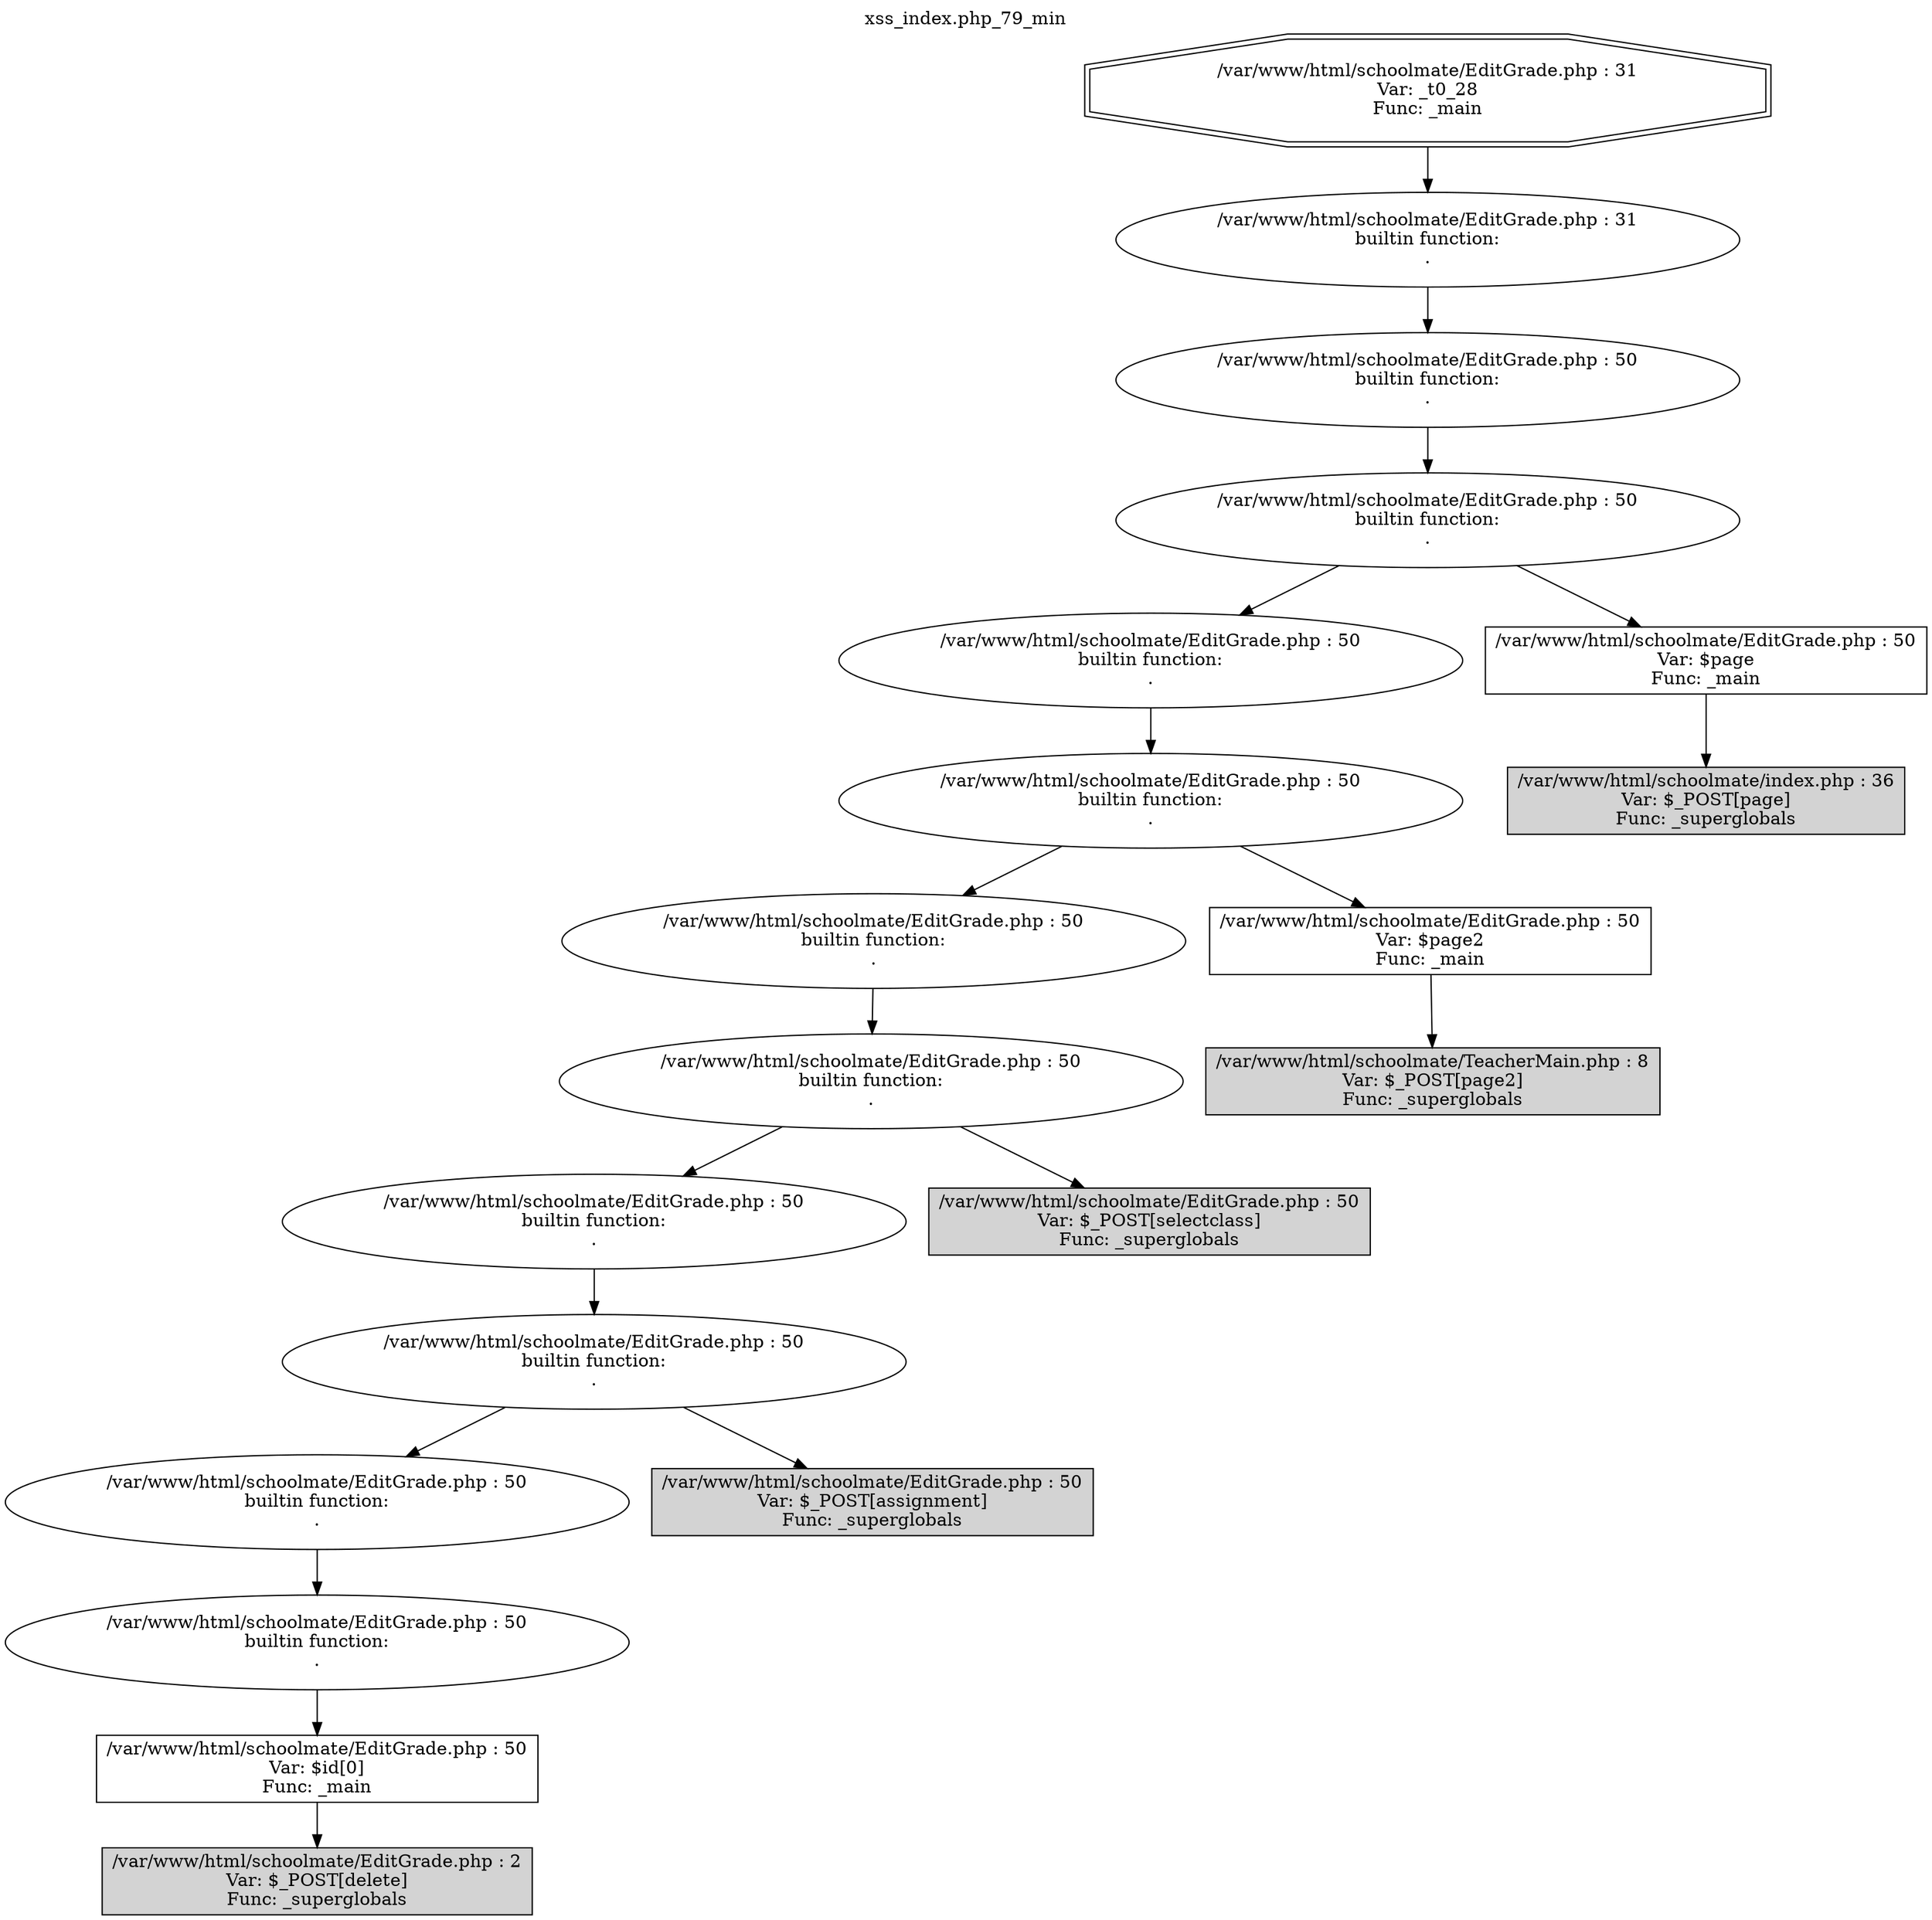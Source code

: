 digraph cfg {
  label="xss_index.php_79_min";
  labelloc=t;
  n1 [shape=doubleoctagon, label="/var/www/html/schoolmate/EditGrade.php : 31\nVar: _t0_28\nFunc: _main\n"];
  n2 [shape=ellipse, label="/var/www/html/schoolmate/EditGrade.php : 31\nbuiltin function:\n.\n"];
  n3 [shape=ellipse, label="/var/www/html/schoolmate/EditGrade.php : 50\nbuiltin function:\n.\n"];
  n4 [shape=ellipse, label="/var/www/html/schoolmate/EditGrade.php : 50\nbuiltin function:\n.\n"];
  n5 [shape=ellipse, label="/var/www/html/schoolmate/EditGrade.php : 50\nbuiltin function:\n.\n"];
  n6 [shape=ellipse, label="/var/www/html/schoolmate/EditGrade.php : 50\nbuiltin function:\n.\n"];
  n7 [shape=ellipse, label="/var/www/html/schoolmate/EditGrade.php : 50\nbuiltin function:\n.\n"];
  n8 [shape=ellipse, label="/var/www/html/schoolmate/EditGrade.php : 50\nbuiltin function:\n.\n"];
  n9 [shape=ellipse, label="/var/www/html/schoolmate/EditGrade.php : 50\nbuiltin function:\n.\n"];
  n10 [shape=ellipse, label="/var/www/html/schoolmate/EditGrade.php : 50\nbuiltin function:\n.\n"];
  n11 [shape=ellipse, label="/var/www/html/schoolmate/EditGrade.php : 50\nbuiltin function:\n.\n"];
  n12 [shape=ellipse, label="/var/www/html/schoolmate/EditGrade.php : 50\nbuiltin function:\n.\n"];
  n13 [shape=box, label="/var/www/html/schoolmate/EditGrade.php : 50\nVar: $id[0]\nFunc: _main\n"];
  n14 [shape=box, label="/var/www/html/schoolmate/EditGrade.php : 2\nVar: $_POST[delete]\nFunc: _superglobals\n",style=filled];
  n15 [shape=box, label="/var/www/html/schoolmate/EditGrade.php : 50\nVar: $_POST[assignment]\nFunc: _superglobals\n",style=filled];
  n16 [shape=box, label="/var/www/html/schoolmate/EditGrade.php : 50\nVar: $_POST[selectclass]\nFunc: _superglobals\n",style=filled];
  n17 [shape=box, label="/var/www/html/schoolmate/EditGrade.php : 50\nVar: $page2\nFunc: _main\n"];
  n18 [shape=box, label="/var/www/html/schoolmate/TeacherMain.php : 8\nVar: $_POST[page2]\nFunc: _superglobals\n",style=filled];
  n19 [shape=box, label="/var/www/html/schoolmate/EditGrade.php : 50\nVar: $page\nFunc: _main\n"];
  n20 [shape=box, label="/var/www/html/schoolmate/index.php : 36\nVar: $_POST[page]\nFunc: _superglobals\n",style=filled];
  n1 -> n2;
  n2 -> n3;
  n3 -> n4;
  n4 -> n5;
  n4 -> n19;
  n5 -> n6;
  n6 -> n7;
  n6 -> n17;
  n7 -> n8;
  n8 -> n9;
  n8 -> n16;
  n9 -> n10;
  n10 -> n11;
  n10 -> n15;
  n11 -> n12;
  n12 -> n13;
  n13 -> n14;
  n17 -> n18;
  n19 -> n20;
}
